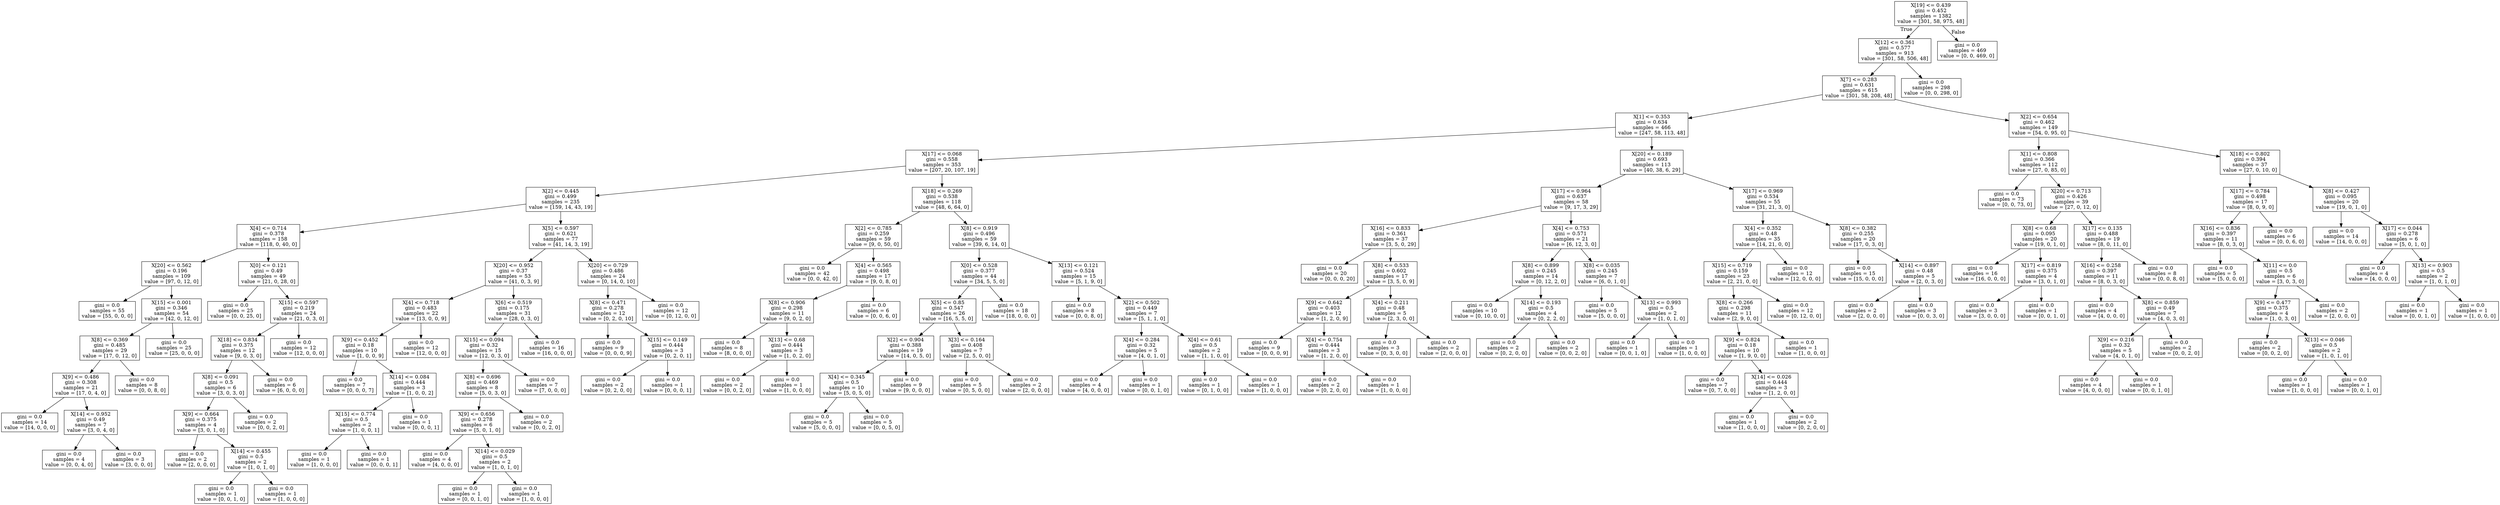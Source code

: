 digraph Tree {
node [shape=box] ;
0 [label="X[19] <= 0.439\ngini = 0.452\nsamples = 1382\nvalue = [301, 58, 975, 48]"] ;
1 [label="X[12] <= 0.361\ngini = 0.577\nsamples = 913\nvalue = [301, 58, 506, 48]"] ;
0 -> 1 [labeldistance=2.5, labelangle=45, headlabel="True"] ;
2 [label="X[7] <= 0.283\ngini = 0.631\nsamples = 615\nvalue = [301, 58, 208, 48]"] ;
1 -> 2 ;
3 [label="X[1] <= 0.353\ngini = 0.634\nsamples = 466\nvalue = [247, 58, 113, 48]"] ;
2 -> 3 ;
4 [label="X[17] <= 0.068\ngini = 0.558\nsamples = 353\nvalue = [207, 20, 107, 19]"] ;
3 -> 4 ;
5 [label="X[2] <= 0.445\ngini = 0.499\nsamples = 235\nvalue = [159, 14, 43, 19]"] ;
4 -> 5 ;
6 [label="X[4] <= 0.714\ngini = 0.378\nsamples = 158\nvalue = [118, 0, 40, 0]"] ;
5 -> 6 ;
7 [label="X[20] <= 0.562\ngini = 0.196\nsamples = 109\nvalue = [97, 0, 12, 0]"] ;
6 -> 7 ;
8 [label="gini = 0.0\nsamples = 55\nvalue = [55, 0, 0, 0]"] ;
7 -> 8 ;
9 [label="X[15] <= 0.001\ngini = 0.346\nsamples = 54\nvalue = [42, 0, 12, 0]"] ;
7 -> 9 ;
10 [label="X[8] <= 0.369\ngini = 0.485\nsamples = 29\nvalue = [17, 0, 12, 0]"] ;
9 -> 10 ;
11 [label="X[9] <= 0.486\ngini = 0.308\nsamples = 21\nvalue = [17, 0, 4, 0]"] ;
10 -> 11 ;
12 [label="gini = 0.0\nsamples = 14\nvalue = [14, 0, 0, 0]"] ;
11 -> 12 ;
13 [label="X[14] <= 0.952\ngini = 0.49\nsamples = 7\nvalue = [3, 0, 4, 0]"] ;
11 -> 13 ;
14 [label="gini = 0.0\nsamples = 4\nvalue = [0, 0, 4, 0]"] ;
13 -> 14 ;
15 [label="gini = 0.0\nsamples = 3\nvalue = [3, 0, 0, 0]"] ;
13 -> 15 ;
16 [label="gini = 0.0\nsamples = 8\nvalue = [0, 0, 8, 0]"] ;
10 -> 16 ;
17 [label="gini = 0.0\nsamples = 25\nvalue = [25, 0, 0, 0]"] ;
9 -> 17 ;
18 [label="X[0] <= 0.121\ngini = 0.49\nsamples = 49\nvalue = [21, 0, 28, 0]"] ;
6 -> 18 ;
19 [label="gini = 0.0\nsamples = 25\nvalue = [0, 0, 25, 0]"] ;
18 -> 19 ;
20 [label="X[15] <= 0.597\ngini = 0.219\nsamples = 24\nvalue = [21, 0, 3, 0]"] ;
18 -> 20 ;
21 [label="X[18] <= 0.834\ngini = 0.375\nsamples = 12\nvalue = [9, 0, 3, 0]"] ;
20 -> 21 ;
22 [label="X[8] <= 0.091\ngini = 0.5\nsamples = 6\nvalue = [3, 0, 3, 0]"] ;
21 -> 22 ;
23 [label="X[9] <= 0.664\ngini = 0.375\nsamples = 4\nvalue = [3, 0, 1, 0]"] ;
22 -> 23 ;
24 [label="gini = 0.0\nsamples = 2\nvalue = [2, 0, 0, 0]"] ;
23 -> 24 ;
25 [label="X[14] <= 0.455\ngini = 0.5\nsamples = 2\nvalue = [1, 0, 1, 0]"] ;
23 -> 25 ;
26 [label="gini = 0.0\nsamples = 1\nvalue = [0, 0, 1, 0]"] ;
25 -> 26 ;
27 [label="gini = 0.0\nsamples = 1\nvalue = [1, 0, 0, 0]"] ;
25 -> 27 ;
28 [label="gini = 0.0\nsamples = 2\nvalue = [0, 0, 2, 0]"] ;
22 -> 28 ;
29 [label="gini = 0.0\nsamples = 6\nvalue = [6, 0, 0, 0]"] ;
21 -> 29 ;
30 [label="gini = 0.0\nsamples = 12\nvalue = [12, 0, 0, 0]"] ;
20 -> 30 ;
31 [label="X[5] <= 0.597\ngini = 0.621\nsamples = 77\nvalue = [41, 14, 3, 19]"] ;
5 -> 31 ;
32 [label="X[20] <= 0.952\ngini = 0.37\nsamples = 53\nvalue = [41, 0, 3, 9]"] ;
31 -> 32 ;
33 [label="X[4] <= 0.718\ngini = 0.483\nsamples = 22\nvalue = [13, 0, 0, 9]"] ;
32 -> 33 ;
34 [label="X[9] <= 0.452\ngini = 0.18\nsamples = 10\nvalue = [1, 0, 0, 9]"] ;
33 -> 34 ;
35 [label="gini = 0.0\nsamples = 7\nvalue = [0, 0, 0, 7]"] ;
34 -> 35 ;
36 [label="X[14] <= 0.084\ngini = 0.444\nsamples = 3\nvalue = [1, 0, 0, 2]"] ;
34 -> 36 ;
37 [label="X[15] <= 0.774\ngini = 0.5\nsamples = 2\nvalue = [1, 0, 0, 1]"] ;
36 -> 37 ;
38 [label="gini = 0.0\nsamples = 1\nvalue = [1, 0, 0, 0]"] ;
37 -> 38 ;
39 [label="gini = 0.0\nsamples = 1\nvalue = [0, 0, 0, 1]"] ;
37 -> 39 ;
40 [label="gini = 0.0\nsamples = 1\nvalue = [0, 0, 0, 1]"] ;
36 -> 40 ;
41 [label="gini = 0.0\nsamples = 12\nvalue = [12, 0, 0, 0]"] ;
33 -> 41 ;
42 [label="X[6] <= 0.519\ngini = 0.175\nsamples = 31\nvalue = [28, 0, 3, 0]"] ;
32 -> 42 ;
43 [label="X[15] <= 0.094\ngini = 0.32\nsamples = 15\nvalue = [12, 0, 3, 0]"] ;
42 -> 43 ;
44 [label="X[8] <= 0.696\ngini = 0.469\nsamples = 8\nvalue = [5, 0, 3, 0]"] ;
43 -> 44 ;
45 [label="X[9] <= 0.656\ngini = 0.278\nsamples = 6\nvalue = [5, 0, 1, 0]"] ;
44 -> 45 ;
46 [label="gini = 0.0\nsamples = 4\nvalue = [4, 0, 0, 0]"] ;
45 -> 46 ;
47 [label="X[14] <= 0.029\ngini = 0.5\nsamples = 2\nvalue = [1, 0, 1, 0]"] ;
45 -> 47 ;
48 [label="gini = 0.0\nsamples = 1\nvalue = [0, 0, 1, 0]"] ;
47 -> 48 ;
49 [label="gini = 0.0\nsamples = 1\nvalue = [1, 0, 0, 0]"] ;
47 -> 49 ;
50 [label="gini = 0.0\nsamples = 2\nvalue = [0, 0, 2, 0]"] ;
44 -> 50 ;
51 [label="gini = 0.0\nsamples = 7\nvalue = [7, 0, 0, 0]"] ;
43 -> 51 ;
52 [label="gini = 0.0\nsamples = 16\nvalue = [16, 0, 0, 0]"] ;
42 -> 52 ;
53 [label="X[20] <= 0.729\ngini = 0.486\nsamples = 24\nvalue = [0, 14, 0, 10]"] ;
31 -> 53 ;
54 [label="X[8] <= 0.471\ngini = 0.278\nsamples = 12\nvalue = [0, 2, 0, 10]"] ;
53 -> 54 ;
55 [label="gini = 0.0\nsamples = 9\nvalue = [0, 0, 0, 9]"] ;
54 -> 55 ;
56 [label="X[15] <= 0.149\ngini = 0.444\nsamples = 3\nvalue = [0, 2, 0, 1]"] ;
54 -> 56 ;
57 [label="gini = 0.0\nsamples = 2\nvalue = [0, 2, 0, 0]"] ;
56 -> 57 ;
58 [label="gini = 0.0\nsamples = 1\nvalue = [0, 0, 0, 1]"] ;
56 -> 58 ;
59 [label="gini = 0.0\nsamples = 12\nvalue = [0, 12, 0, 0]"] ;
53 -> 59 ;
60 [label="X[18] <= 0.269\ngini = 0.538\nsamples = 118\nvalue = [48, 6, 64, 0]"] ;
4 -> 60 ;
61 [label="X[2] <= 0.785\ngini = 0.259\nsamples = 59\nvalue = [9, 0, 50, 0]"] ;
60 -> 61 ;
62 [label="gini = 0.0\nsamples = 42\nvalue = [0, 0, 42, 0]"] ;
61 -> 62 ;
63 [label="X[4] <= 0.565\ngini = 0.498\nsamples = 17\nvalue = [9, 0, 8, 0]"] ;
61 -> 63 ;
64 [label="X[8] <= 0.906\ngini = 0.298\nsamples = 11\nvalue = [9, 0, 2, 0]"] ;
63 -> 64 ;
65 [label="gini = 0.0\nsamples = 8\nvalue = [8, 0, 0, 0]"] ;
64 -> 65 ;
66 [label="X[13] <= 0.68\ngini = 0.444\nsamples = 3\nvalue = [1, 0, 2, 0]"] ;
64 -> 66 ;
67 [label="gini = 0.0\nsamples = 2\nvalue = [0, 0, 2, 0]"] ;
66 -> 67 ;
68 [label="gini = 0.0\nsamples = 1\nvalue = [1, 0, 0, 0]"] ;
66 -> 68 ;
69 [label="gini = 0.0\nsamples = 6\nvalue = [0, 0, 6, 0]"] ;
63 -> 69 ;
70 [label="X[8] <= 0.919\ngini = 0.496\nsamples = 59\nvalue = [39, 6, 14, 0]"] ;
60 -> 70 ;
71 [label="X[0] <= 0.528\ngini = 0.377\nsamples = 44\nvalue = [34, 5, 5, 0]"] ;
70 -> 71 ;
72 [label="X[5] <= 0.85\ngini = 0.547\nsamples = 26\nvalue = [16, 5, 5, 0]"] ;
71 -> 72 ;
73 [label="X[2] <= 0.904\ngini = 0.388\nsamples = 19\nvalue = [14, 0, 5, 0]"] ;
72 -> 73 ;
74 [label="X[4] <= 0.345\ngini = 0.5\nsamples = 10\nvalue = [5, 0, 5, 0]"] ;
73 -> 74 ;
75 [label="gini = 0.0\nsamples = 5\nvalue = [5, 0, 0, 0]"] ;
74 -> 75 ;
76 [label="gini = 0.0\nsamples = 5\nvalue = [0, 0, 5, 0]"] ;
74 -> 76 ;
77 [label="gini = 0.0\nsamples = 9\nvalue = [9, 0, 0, 0]"] ;
73 -> 77 ;
78 [label="X[3] <= 0.164\ngini = 0.408\nsamples = 7\nvalue = [2, 5, 0, 0]"] ;
72 -> 78 ;
79 [label="gini = 0.0\nsamples = 5\nvalue = [0, 5, 0, 0]"] ;
78 -> 79 ;
80 [label="gini = 0.0\nsamples = 2\nvalue = [2, 0, 0, 0]"] ;
78 -> 80 ;
81 [label="gini = 0.0\nsamples = 18\nvalue = [18, 0, 0, 0]"] ;
71 -> 81 ;
82 [label="X[13] <= 0.121\ngini = 0.524\nsamples = 15\nvalue = [5, 1, 9, 0]"] ;
70 -> 82 ;
83 [label="gini = 0.0\nsamples = 8\nvalue = [0, 0, 8, 0]"] ;
82 -> 83 ;
84 [label="X[2] <= 0.502\ngini = 0.449\nsamples = 7\nvalue = [5, 1, 1, 0]"] ;
82 -> 84 ;
85 [label="X[4] <= 0.284\ngini = 0.32\nsamples = 5\nvalue = [4, 0, 1, 0]"] ;
84 -> 85 ;
86 [label="gini = 0.0\nsamples = 4\nvalue = [4, 0, 0, 0]"] ;
85 -> 86 ;
87 [label="gini = 0.0\nsamples = 1\nvalue = [0, 0, 1, 0]"] ;
85 -> 87 ;
88 [label="X[4] <= 0.61\ngini = 0.5\nsamples = 2\nvalue = [1, 1, 0, 0]"] ;
84 -> 88 ;
89 [label="gini = 0.0\nsamples = 1\nvalue = [0, 1, 0, 0]"] ;
88 -> 89 ;
90 [label="gini = 0.0\nsamples = 1\nvalue = [1, 0, 0, 0]"] ;
88 -> 90 ;
91 [label="X[20] <= 0.189\ngini = 0.693\nsamples = 113\nvalue = [40, 38, 6, 29]"] ;
3 -> 91 ;
92 [label="X[17] <= 0.964\ngini = 0.637\nsamples = 58\nvalue = [9, 17, 3, 29]"] ;
91 -> 92 ;
93 [label="X[16] <= 0.833\ngini = 0.361\nsamples = 37\nvalue = [3, 5, 0, 29]"] ;
92 -> 93 ;
94 [label="gini = 0.0\nsamples = 20\nvalue = [0, 0, 0, 20]"] ;
93 -> 94 ;
95 [label="X[8] <= 0.533\ngini = 0.602\nsamples = 17\nvalue = [3, 5, 0, 9]"] ;
93 -> 95 ;
96 [label="X[9] <= 0.642\ngini = 0.403\nsamples = 12\nvalue = [1, 2, 0, 9]"] ;
95 -> 96 ;
97 [label="gini = 0.0\nsamples = 9\nvalue = [0, 0, 0, 9]"] ;
96 -> 97 ;
98 [label="X[4] <= 0.754\ngini = 0.444\nsamples = 3\nvalue = [1, 2, 0, 0]"] ;
96 -> 98 ;
99 [label="gini = 0.0\nsamples = 2\nvalue = [0, 2, 0, 0]"] ;
98 -> 99 ;
100 [label="gini = 0.0\nsamples = 1\nvalue = [1, 0, 0, 0]"] ;
98 -> 100 ;
101 [label="X[4] <= 0.211\ngini = 0.48\nsamples = 5\nvalue = [2, 3, 0, 0]"] ;
95 -> 101 ;
102 [label="gini = 0.0\nsamples = 3\nvalue = [0, 3, 0, 0]"] ;
101 -> 102 ;
103 [label="gini = 0.0\nsamples = 2\nvalue = [2, 0, 0, 0]"] ;
101 -> 103 ;
104 [label="X[4] <= 0.753\ngini = 0.571\nsamples = 21\nvalue = [6, 12, 3, 0]"] ;
92 -> 104 ;
105 [label="X[8] <= 0.899\ngini = 0.245\nsamples = 14\nvalue = [0, 12, 2, 0]"] ;
104 -> 105 ;
106 [label="gini = 0.0\nsamples = 10\nvalue = [0, 10, 0, 0]"] ;
105 -> 106 ;
107 [label="X[14] <= 0.193\ngini = 0.5\nsamples = 4\nvalue = [0, 2, 2, 0]"] ;
105 -> 107 ;
108 [label="gini = 0.0\nsamples = 2\nvalue = [0, 2, 0, 0]"] ;
107 -> 108 ;
109 [label="gini = 0.0\nsamples = 2\nvalue = [0, 0, 2, 0]"] ;
107 -> 109 ;
110 [label="X[8] <= 0.035\ngini = 0.245\nsamples = 7\nvalue = [6, 0, 1, 0]"] ;
104 -> 110 ;
111 [label="gini = 0.0\nsamples = 5\nvalue = [5, 0, 0, 0]"] ;
110 -> 111 ;
112 [label="X[13] <= 0.993\ngini = 0.5\nsamples = 2\nvalue = [1, 0, 1, 0]"] ;
110 -> 112 ;
113 [label="gini = 0.0\nsamples = 1\nvalue = [0, 0, 1, 0]"] ;
112 -> 113 ;
114 [label="gini = 0.0\nsamples = 1\nvalue = [1, 0, 0, 0]"] ;
112 -> 114 ;
115 [label="X[17] <= 0.969\ngini = 0.534\nsamples = 55\nvalue = [31, 21, 3, 0]"] ;
91 -> 115 ;
116 [label="X[4] <= 0.352\ngini = 0.48\nsamples = 35\nvalue = [14, 21, 0, 0]"] ;
115 -> 116 ;
117 [label="X[15] <= 0.719\ngini = 0.159\nsamples = 23\nvalue = [2, 21, 0, 0]"] ;
116 -> 117 ;
118 [label="X[8] <= 0.266\ngini = 0.298\nsamples = 11\nvalue = [2, 9, 0, 0]"] ;
117 -> 118 ;
119 [label="X[9] <= 0.824\ngini = 0.18\nsamples = 10\nvalue = [1, 9, 0, 0]"] ;
118 -> 119 ;
120 [label="gini = 0.0\nsamples = 7\nvalue = [0, 7, 0, 0]"] ;
119 -> 120 ;
121 [label="X[14] <= 0.026\ngini = 0.444\nsamples = 3\nvalue = [1, 2, 0, 0]"] ;
119 -> 121 ;
122 [label="gini = 0.0\nsamples = 1\nvalue = [1, 0, 0, 0]"] ;
121 -> 122 ;
123 [label="gini = 0.0\nsamples = 2\nvalue = [0, 2, 0, 0]"] ;
121 -> 123 ;
124 [label="gini = 0.0\nsamples = 1\nvalue = [1, 0, 0, 0]"] ;
118 -> 124 ;
125 [label="gini = 0.0\nsamples = 12\nvalue = [0, 12, 0, 0]"] ;
117 -> 125 ;
126 [label="gini = 0.0\nsamples = 12\nvalue = [12, 0, 0, 0]"] ;
116 -> 126 ;
127 [label="X[8] <= 0.382\ngini = 0.255\nsamples = 20\nvalue = [17, 0, 3, 0]"] ;
115 -> 127 ;
128 [label="gini = 0.0\nsamples = 15\nvalue = [15, 0, 0, 0]"] ;
127 -> 128 ;
129 [label="X[14] <= 0.897\ngini = 0.48\nsamples = 5\nvalue = [2, 0, 3, 0]"] ;
127 -> 129 ;
130 [label="gini = 0.0\nsamples = 2\nvalue = [2, 0, 0, 0]"] ;
129 -> 130 ;
131 [label="gini = 0.0\nsamples = 3\nvalue = [0, 0, 3, 0]"] ;
129 -> 131 ;
132 [label="X[2] <= 0.654\ngini = 0.462\nsamples = 149\nvalue = [54, 0, 95, 0]"] ;
2 -> 132 ;
133 [label="X[1] <= 0.808\ngini = 0.366\nsamples = 112\nvalue = [27, 0, 85, 0]"] ;
132 -> 133 ;
134 [label="gini = 0.0\nsamples = 73\nvalue = [0, 0, 73, 0]"] ;
133 -> 134 ;
135 [label="X[20] <= 0.713\ngini = 0.426\nsamples = 39\nvalue = [27, 0, 12, 0]"] ;
133 -> 135 ;
136 [label="X[8] <= 0.68\ngini = 0.095\nsamples = 20\nvalue = [19, 0, 1, 0]"] ;
135 -> 136 ;
137 [label="gini = 0.0\nsamples = 16\nvalue = [16, 0, 0, 0]"] ;
136 -> 137 ;
138 [label="X[17] <= 0.819\ngini = 0.375\nsamples = 4\nvalue = [3, 0, 1, 0]"] ;
136 -> 138 ;
139 [label="gini = 0.0\nsamples = 3\nvalue = [3, 0, 0, 0]"] ;
138 -> 139 ;
140 [label="gini = 0.0\nsamples = 1\nvalue = [0, 0, 1, 0]"] ;
138 -> 140 ;
141 [label="X[17] <= 0.135\ngini = 0.488\nsamples = 19\nvalue = [8, 0, 11, 0]"] ;
135 -> 141 ;
142 [label="X[16] <= 0.258\ngini = 0.397\nsamples = 11\nvalue = [8, 0, 3, 0]"] ;
141 -> 142 ;
143 [label="gini = 0.0\nsamples = 4\nvalue = [4, 0, 0, 0]"] ;
142 -> 143 ;
144 [label="X[8] <= 0.859\ngini = 0.49\nsamples = 7\nvalue = [4, 0, 3, 0]"] ;
142 -> 144 ;
145 [label="X[9] <= 0.216\ngini = 0.32\nsamples = 5\nvalue = [4, 0, 1, 0]"] ;
144 -> 145 ;
146 [label="gini = 0.0\nsamples = 4\nvalue = [4, 0, 0, 0]"] ;
145 -> 146 ;
147 [label="gini = 0.0\nsamples = 1\nvalue = [0, 0, 1, 0]"] ;
145 -> 147 ;
148 [label="gini = 0.0\nsamples = 2\nvalue = [0, 0, 2, 0]"] ;
144 -> 148 ;
149 [label="gini = 0.0\nsamples = 8\nvalue = [0, 0, 8, 0]"] ;
141 -> 149 ;
150 [label="X[18] <= 0.802\ngini = 0.394\nsamples = 37\nvalue = [27, 0, 10, 0]"] ;
132 -> 150 ;
151 [label="X[17] <= 0.784\ngini = 0.498\nsamples = 17\nvalue = [8, 0, 9, 0]"] ;
150 -> 151 ;
152 [label="X[16] <= 0.836\ngini = 0.397\nsamples = 11\nvalue = [8, 0, 3, 0]"] ;
151 -> 152 ;
153 [label="gini = 0.0\nsamples = 5\nvalue = [5, 0, 0, 0]"] ;
152 -> 153 ;
154 [label="X[11] <= 0.0\ngini = 0.5\nsamples = 6\nvalue = [3, 0, 3, 0]"] ;
152 -> 154 ;
155 [label="X[9] <= 0.477\ngini = 0.375\nsamples = 4\nvalue = [1, 0, 3, 0]"] ;
154 -> 155 ;
156 [label="gini = 0.0\nsamples = 2\nvalue = [0, 0, 2, 0]"] ;
155 -> 156 ;
157 [label="X[13] <= 0.046\ngini = 0.5\nsamples = 2\nvalue = [1, 0, 1, 0]"] ;
155 -> 157 ;
158 [label="gini = 0.0\nsamples = 1\nvalue = [1, 0, 0, 0]"] ;
157 -> 158 ;
159 [label="gini = 0.0\nsamples = 1\nvalue = [0, 0, 1, 0]"] ;
157 -> 159 ;
160 [label="gini = 0.0\nsamples = 2\nvalue = [2, 0, 0, 0]"] ;
154 -> 160 ;
161 [label="gini = 0.0\nsamples = 6\nvalue = [0, 0, 6, 0]"] ;
151 -> 161 ;
162 [label="X[8] <= 0.427\ngini = 0.095\nsamples = 20\nvalue = [19, 0, 1, 0]"] ;
150 -> 162 ;
163 [label="gini = 0.0\nsamples = 14\nvalue = [14, 0, 0, 0]"] ;
162 -> 163 ;
164 [label="X[17] <= 0.044\ngini = 0.278\nsamples = 6\nvalue = [5, 0, 1, 0]"] ;
162 -> 164 ;
165 [label="gini = 0.0\nsamples = 4\nvalue = [4, 0, 0, 0]"] ;
164 -> 165 ;
166 [label="X[13] <= 0.903\ngini = 0.5\nsamples = 2\nvalue = [1, 0, 1, 0]"] ;
164 -> 166 ;
167 [label="gini = 0.0\nsamples = 1\nvalue = [0, 0, 1, 0]"] ;
166 -> 167 ;
168 [label="gini = 0.0\nsamples = 1\nvalue = [1, 0, 0, 0]"] ;
166 -> 168 ;
169 [label="gini = 0.0\nsamples = 298\nvalue = [0, 0, 298, 0]"] ;
1 -> 169 ;
170 [label="gini = 0.0\nsamples = 469\nvalue = [0, 0, 469, 0]"] ;
0 -> 170 [labeldistance=2.5, labelangle=-45, headlabel="False"] ;
}